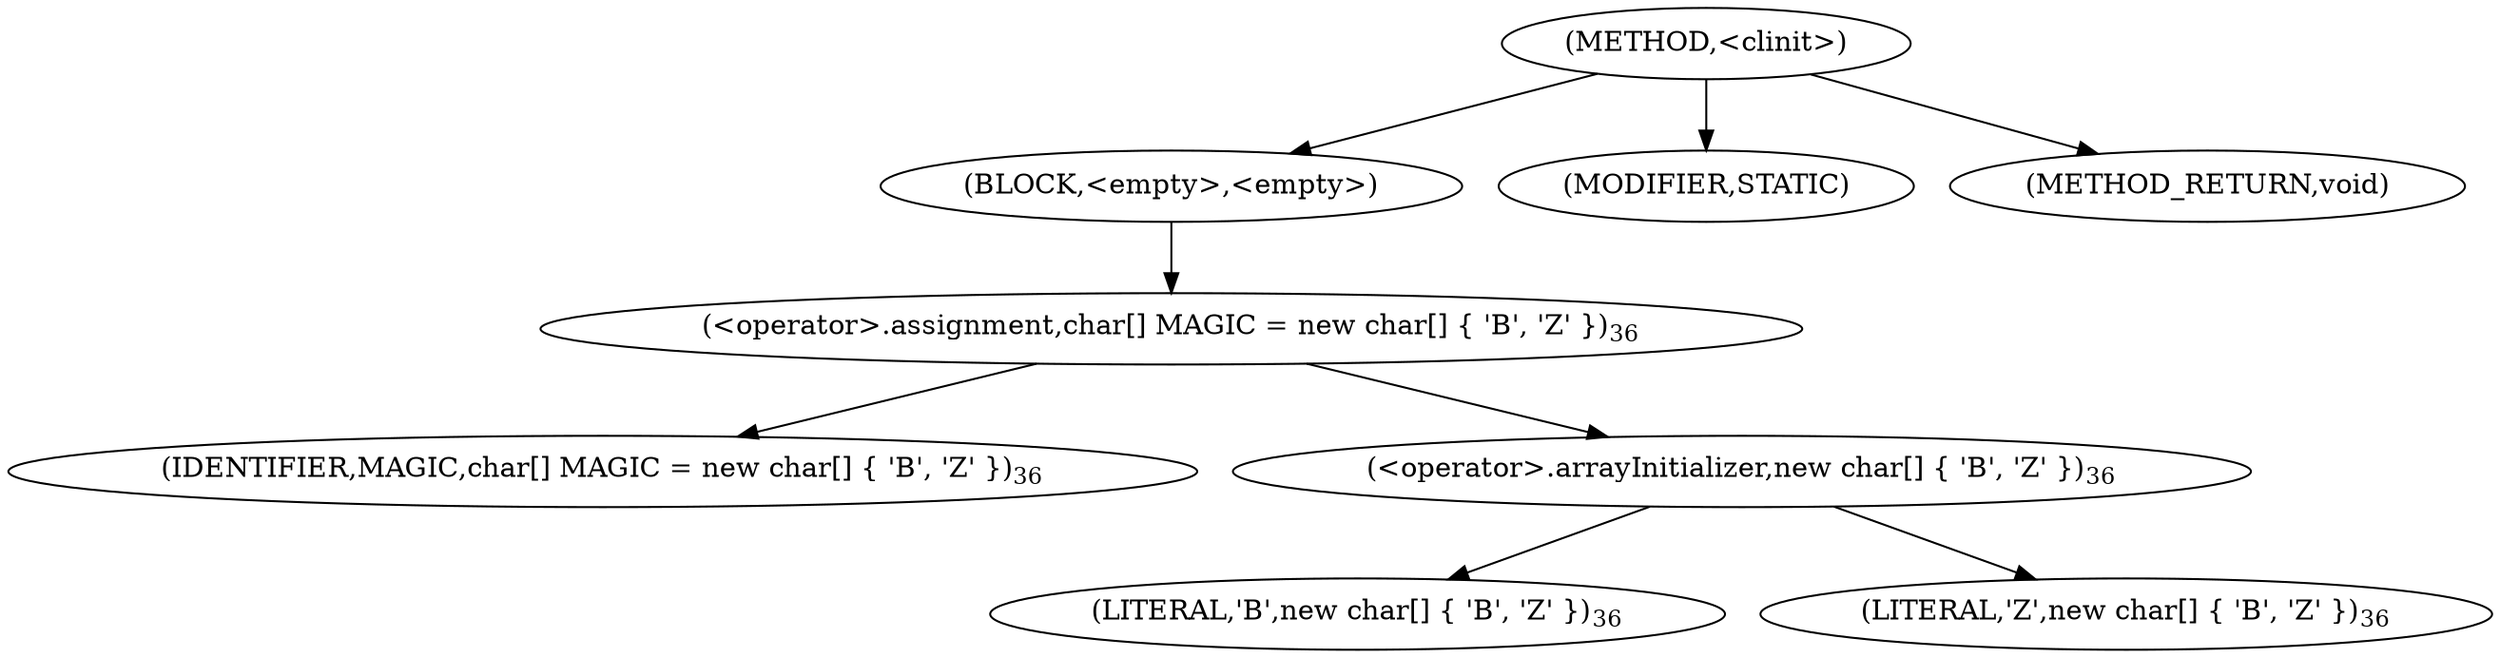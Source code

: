 digraph "&lt;clinit&gt;" {  
"123" [label = <(METHOD,&lt;clinit&gt;)> ]
"124" [label = <(BLOCK,&lt;empty&gt;,&lt;empty&gt;)> ]
"125" [label = <(&lt;operator&gt;.assignment,char[] MAGIC = new char[] { 'B', 'Z' })<SUB>36</SUB>> ]
"126" [label = <(IDENTIFIER,MAGIC,char[] MAGIC = new char[] { 'B', 'Z' })<SUB>36</SUB>> ]
"127" [label = <(&lt;operator&gt;.arrayInitializer,new char[] { 'B', 'Z' })<SUB>36</SUB>> ]
"128" [label = <(LITERAL,'B',new char[] { 'B', 'Z' })<SUB>36</SUB>> ]
"129" [label = <(LITERAL,'Z',new char[] { 'B', 'Z' })<SUB>36</SUB>> ]
"130" [label = <(MODIFIER,STATIC)> ]
"131" [label = <(METHOD_RETURN,void)> ]
  "123" -> "124" 
  "123" -> "130" 
  "123" -> "131" 
  "124" -> "125" 
  "125" -> "126" 
  "125" -> "127" 
  "127" -> "128" 
  "127" -> "129" 
}
